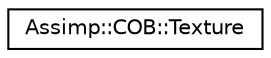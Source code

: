 digraph "Graphical Class Hierarchy"
{
  edge [fontname="Helvetica",fontsize="10",labelfontname="Helvetica",labelfontsize="10"];
  node [fontname="Helvetica",fontsize="10",shape=record];
  rankdir="LR";
  Node1 [label="Assimp::COB::Texture",height=0.2,width=0.4,color="black", fillcolor="white", style="filled",URL="$struct_assimp_1_1_c_o_b_1_1_texture.html"];
}
